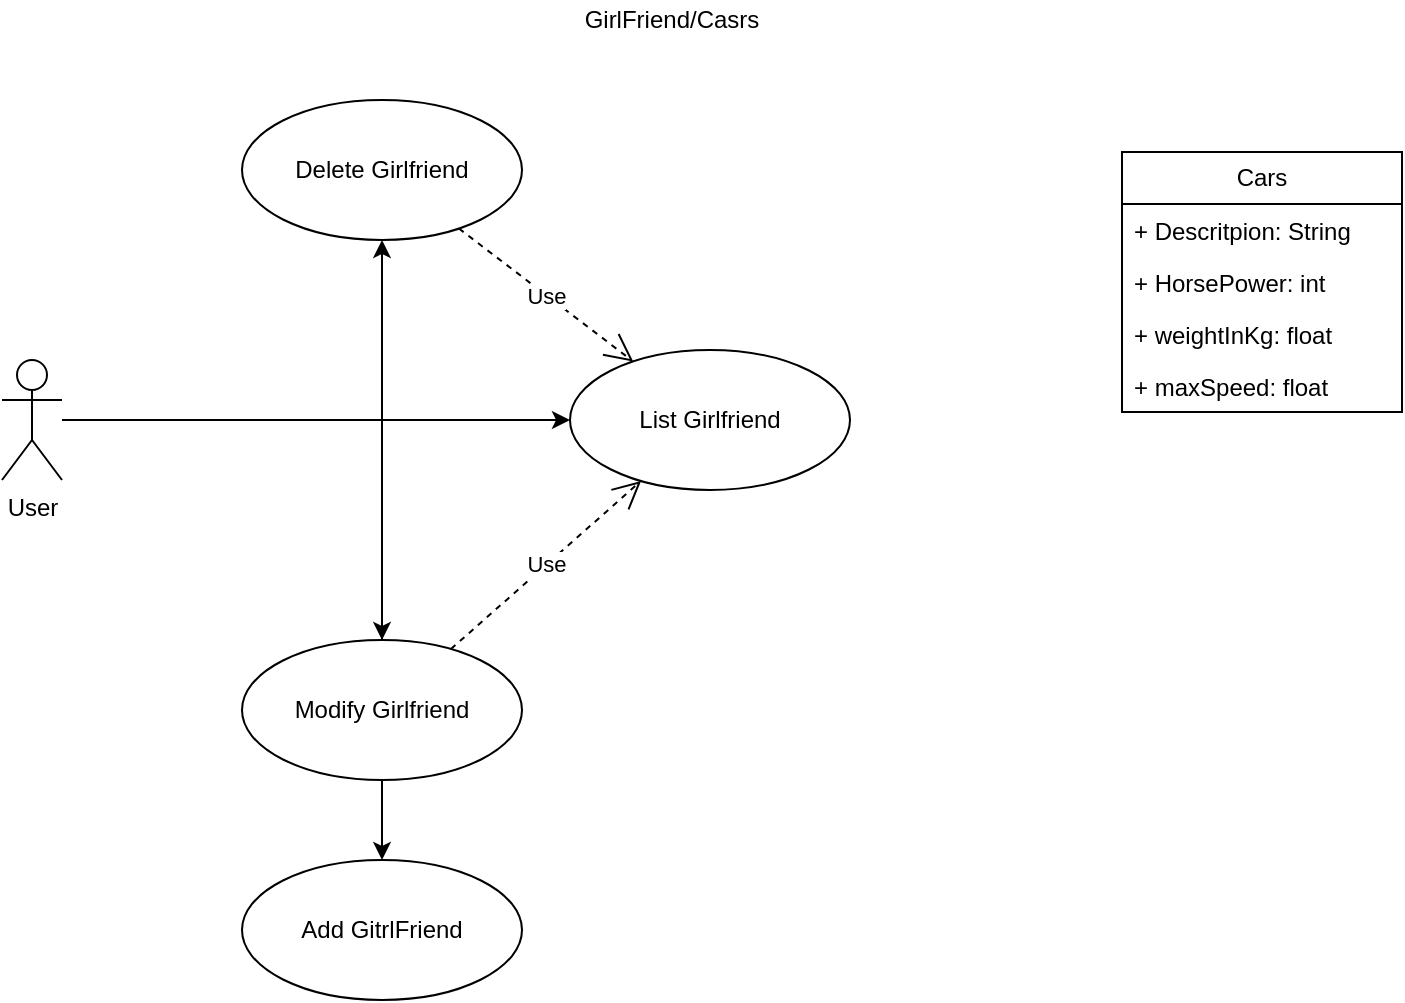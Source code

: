 <mxfile version="24.7.5">
  <diagram name="Pagina-1" id="-n_HkBjB7s2PpmnW3v5w">
    <mxGraphModel dx="1050" dy="621" grid="1" gridSize="10" guides="1" tooltips="1" connect="1" arrows="1" fold="1" page="1" pageScale="1" pageWidth="827" pageHeight="1169" math="0" shadow="0">
      <root>
        <mxCell id="0" />
        <mxCell id="1" parent="0" />
        <mxCell id="5aqsj0pOdZ1sXDC_Rk0y-7" style="edgeStyle=orthogonalEdgeStyle;rounded=0;orthogonalLoop=1;jettySize=auto;html=1;" edge="1" parent="1" source="5aqsj0pOdZ1sXDC_Rk0y-1" target="5aqsj0pOdZ1sXDC_Rk0y-3">
          <mxGeometry relative="1" as="geometry" />
        </mxCell>
        <mxCell id="5aqsj0pOdZ1sXDC_Rk0y-8" style="edgeStyle=orthogonalEdgeStyle;rounded=0;orthogonalLoop=1;jettySize=auto;html=1;" edge="1" parent="1" source="5aqsj0pOdZ1sXDC_Rk0y-1" target="5aqsj0pOdZ1sXDC_Rk0y-4">
          <mxGeometry relative="1" as="geometry" />
        </mxCell>
        <mxCell id="5aqsj0pOdZ1sXDC_Rk0y-9" style="edgeStyle=orthogonalEdgeStyle;rounded=0;orthogonalLoop=1;jettySize=auto;html=1;" edge="1" parent="1" source="5aqsj0pOdZ1sXDC_Rk0y-1" target="5aqsj0pOdZ1sXDC_Rk0y-5">
          <mxGeometry relative="1" as="geometry" />
        </mxCell>
        <mxCell id="5aqsj0pOdZ1sXDC_Rk0y-10" style="edgeStyle=orthogonalEdgeStyle;rounded=0;orthogonalLoop=1;jettySize=auto;html=1;" edge="1" parent="1" source="5aqsj0pOdZ1sXDC_Rk0y-1" target="5aqsj0pOdZ1sXDC_Rk0y-6">
          <mxGeometry relative="1" as="geometry" />
        </mxCell>
        <mxCell id="5aqsj0pOdZ1sXDC_Rk0y-1" value="User" style="shape=umlActor;verticalLabelPosition=bottom;verticalAlign=top;html=1;outlineConnect=0;" vertex="1" parent="1">
          <mxGeometry x="50" y="200" width="30" height="60" as="geometry" />
        </mxCell>
        <mxCell id="5aqsj0pOdZ1sXDC_Rk0y-2" value="GirlFriend/Casrs" style="text;html=1;align=center;verticalAlign=middle;whiteSpace=wrap;rounded=0;" vertex="1" parent="1">
          <mxGeometry x="330" y="20" width="110" height="20" as="geometry" />
        </mxCell>
        <mxCell id="5aqsj0pOdZ1sXDC_Rk0y-3" value="Add GitrlFriend" style="ellipse;whiteSpace=wrap;html=1;" vertex="1" parent="1">
          <mxGeometry x="170" y="450" width="140" height="70" as="geometry" />
        </mxCell>
        <mxCell id="5aqsj0pOdZ1sXDC_Rk0y-4" value="Modify Girlfriend" style="ellipse;whiteSpace=wrap;html=1;" vertex="1" parent="1">
          <mxGeometry x="170" y="340" width="140" height="70" as="geometry" />
        </mxCell>
        <mxCell id="5aqsj0pOdZ1sXDC_Rk0y-5" value="List Girlfriend" style="ellipse;whiteSpace=wrap;html=1;" vertex="1" parent="1">
          <mxGeometry x="334" y="195" width="140" height="70" as="geometry" />
        </mxCell>
        <mxCell id="5aqsj0pOdZ1sXDC_Rk0y-6" value="Delete Girlfriend" style="ellipse;whiteSpace=wrap;html=1;" vertex="1" parent="1">
          <mxGeometry x="170" y="70" width="140" height="70" as="geometry" />
        </mxCell>
        <mxCell id="5aqsj0pOdZ1sXDC_Rk0y-11" value="Use" style="endArrow=open;endSize=12;dashed=1;html=1;rounded=0;" edge="1" parent="1" source="5aqsj0pOdZ1sXDC_Rk0y-4" target="5aqsj0pOdZ1sXDC_Rk0y-5">
          <mxGeometry width="160" relative="1" as="geometry">
            <mxPoint x="410" y="360" as="sourcePoint" />
            <mxPoint x="570" y="360" as="targetPoint" />
          </mxGeometry>
        </mxCell>
        <mxCell id="5aqsj0pOdZ1sXDC_Rk0y-12" value="Use" style="endArrow=open;endSize=12;dashed=1;html=1;rounded=0;" edge="1" parent="1" source="5aqsj0pOdZ1sXDC_Rk0y-6" target="5aqsj0pOdZ1sXDC_Rk0y-5">
          <mxGeometry width="160" relative="1" as="geometry">
            <mxPoint x="284" y="355" as="sourcePoint" />
            <mxPoint x="380" y="270" as="targetPoint" />
          </mxGeometry>
        </mxCell>
        <mxCell id="5aqsj0pOdZ1sXDC_Rk0y-13" value="Cars" style="swimlane;fontStyle=0;childLayout=stackLayout;horizontal=1;startSize=26;fillColor=none;horizontalStack=0;resizeParent=1;resizeParentMax=0;resizeLast=0;collapsible=1;marginBottom=0;whiteSpace=wrap;html=1;" vertex="1" parent="1">
          <mxGeometry x="610" y="96" width="140" height="130" as="geometry" />
        </mxCell>
        <mxCell id="5aqsj0pOdZ1sXDC_Rk0y-14" value="+ Descritpion: String" style="text;strokeColor=none;fillColor=none;align=left;verticalAlign=top;spacingLeft=4;spacingRight=4;overflow=hidden;rotatable=0;points=[[0,0.5],[1,0.5]];portConstraint=eastwest;whiteSpace=wrap;html=1;" vertex="1" parent="5aqsj0pOdZ1sXDC_Rk0y-13">
          <mxGeometry y="26" width="140" height="26" as="geometry" />
        </mxCell>
        <mxCell id="5aqsj0pOdZ1sXDC_Rk0y-15" value="+ HorsePower: int" style="text;strokeColor=none;fillColor=none;align=left;verticalAlign=top;spacingLeft=4;spacingRight=4;overflow=hidden;rotatable=0;points=[[0,0.5],[1,0.5]];portConstraint=eastwest;whiteSpace=wrap;html=1;" vertex="1" parent="5aqsj0pOdZ1sXDC_Rk0y-13">
          <mxGeometry y="52" width="140" height="26" as="geometry" />
        </mxCell>
        <mxCell id="5aqsj0pOdZ1sXDC_Rk0y-16" value="+ weightInKg: float" style="text;strokeColor=none;fillColor=none;align=left;verticalAlign=top;spacingLeft=4;spacingRight=4;overflow=hidden;rotatable=0;points=[[0,0.5],[1,0.5]];portConstraint=eastwest;whiteSpace=wrap;html=1;" vertex="1" parent="5aqsj0pOdZ1sXDC_Rk0y-13">
          <mxGeometry y="78" width="140" height="26" as="geometry" />
        </mxCell>
        <mxCell id="5aqsj0pOdZ1sXDC_Rk0y-17" value="+ maxSpeed: float" style="text;strokeColor=none;fillColor=none;align=left;verticalAlign=top;spacingLeft=4;spacingRight=4;overflow=hidden;rotatable=0;points=[[0,0.5],[1,0.5]];portConstraint=eastwest;whiteSpace=wrap;html=1;" vertex="1" parent="5aqsj0pOdZ1sXDC_Rk0y-13">
          <mxGeometry y="104" width="140" height="26" as="geometry" />
        </mxCell>
      </root>
    </mxGraphModel>
  </diagram>
</mxfile>
